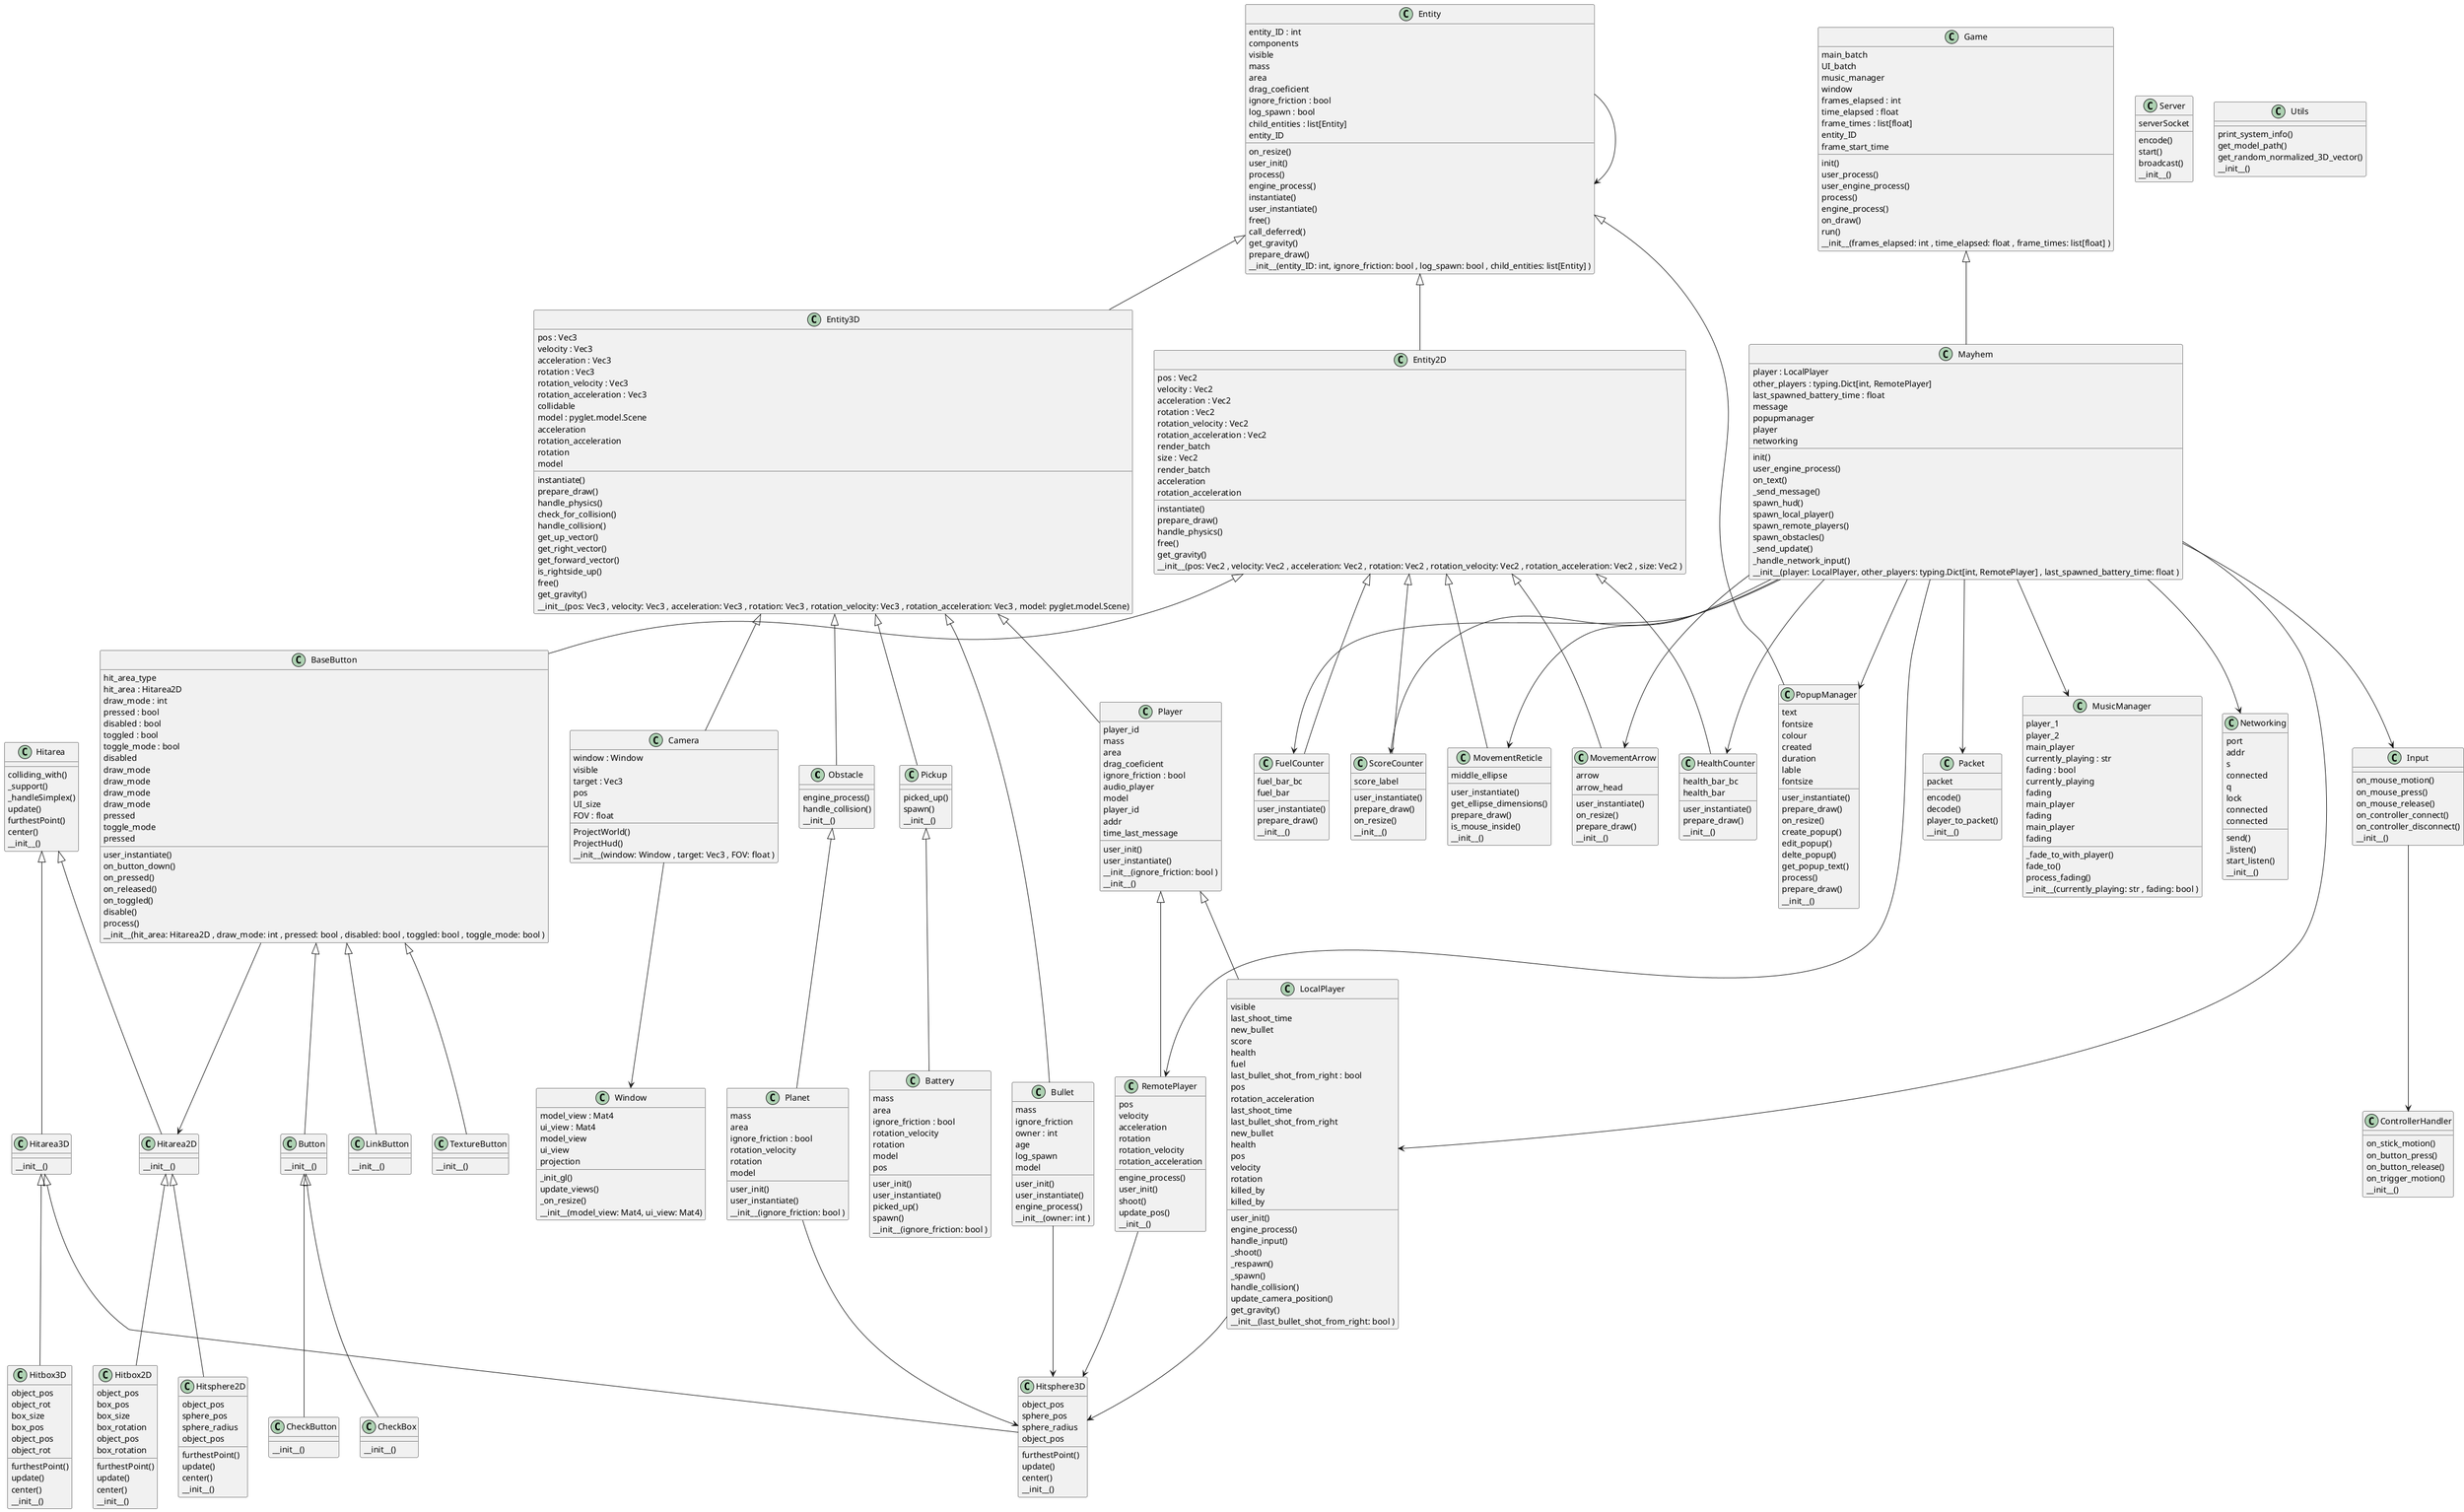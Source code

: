 @startuml
class Obstacle {
    engine_process()
    handle_collision()
        __init__()
}
Entity3D <|-- Obstacle

class Planet {
    user_init()
    user_instantiate()
        mass
    area
    ignore_friction : bool 
    rotation_velocity
    rotation
    model
    __init__(ignore_friction: bool )
}
Obstacle <|-- Planet

class Pickup {
    picked_up()
    spawn()
        __init__()
}
Entity3D <|-- Pickup

class Battery {
    user_init()
    user_instantiate()
    picked_up()
    spawn()
        mass
    area
    ignore_friction : bool 
    rotation_velocity
    rotation
    model
    pos
    __init__(ignore_friction: bool )
}
Pickup <|-- Battery

class Player {
    user_init()
    user_instantiate()
        player_id
    mass
    area
    drag_coeficient
    ignore_friction : bool 
    audio_player
    model
    __init__(ignore_friction: bool )
}
Entity3D <|-- Player

class LocalPlayer {
    user_init()
    engine_process()
    handle_input()
    _shoot()
    _respawn()
    _spawn()
    handle_collision()
    update_camera_position()
    get_gravity()
        visible
    last_shoot_time
    new_bullet
    score
    health
    fuel
    last_bullet_shot_from_right : bool 
    pos
    rotation_acceleration
    last_shoot_time
    last_bullet_shot_from_right
    new_bullet
    health
    pos
    velocity
    rotation
    killed_by
    killed_by
    __init__(last_bullet_shot_from_right: bool )
}
Player <|-- LocalPlayer

class RemotePlayer {
    engine_process()
    user_init()
    shoot()
    update_pos()
        pos
    velocity
    acceleration
    rotation
    rotation_velocity
    rotation_acceleration
    __init__()
}
Player <|-- RemotePlayer

class Bullet {
    user_init()
    user_instantiate()
    engine_process()
        mass
    ignore_friction
    owner : int 
    age
    log_spawn
    model
    __init__(owner: int )
}
Entity3D <|-- Bullet

class Mayhem {
    init()
    user_engine_process()
    on_text()
    _send_message()
    spawn_hud()
    spawn_local_player()
    spawn_remote_players()
    spawn_obstacles()
    _send_update()
    _handle_network_input()
        player : LocalPlayer
    other_players : typing.Dict[int, RemotePlayer] 
    last_spawned_battery_time : float 
    message
    popupmanager
    player
    networking
    __init__(player: LocalPlayer, other_players: typing.Dict[int, RemotePlayer] , last_spawned_battery_time: float )
}
Game <|-- Mayhem
Mayhem --> LocalPlayer
Mayhem --> RemotePlayer

class Packet {
    encode()
    decode()
    player_to_packet()
        packet
    __init__()
}

Mayhem --> Packet

class Server {
    encode()
    start()
    broadcast()
        serverSocket
    __init__()
}

class Player {
        player_id
    addr
    time_last_message
    __init__()
}

class Camera {
    ProjectWorld()
    ProjectHud()
        window : Window 
    visible
    target : Vec3 
    pos
    UI_size
    FOV : float 
    __init__(window: Window , target: Vec3 , FOV: float )
}
Entity3D <|-- Camera
Camera --> Window


class Entity {
    on_resize()
    user_init()
    process()
    engine_process()
    instantiate()
    user_instantiate()
    free()
    call_deferred()
    get_gravity()
    prepare_draw()
        entity_ID : int
    components
    visible
    mass
    area
    drag_coeficient
    ignore_friction : bool 
    log_spawn : bool 
    child_entities : list[Entity] 
    entity_ID
    __init__(entity_ID: int, ignore_friction: bool , log_spawn: bool , child_entities: list[Entity] )
}
Entity --> Entity

class Entity2D {
    instantiate()
    prepare_draw()
    handle_physics()
    free()
    get_gravity()
        pos : Vec2 
    velocity : Vec2 
    acceleration : Vec2 
    rotation : Vec2 
    rotation_velocity : Vec2 
    rotation_acceleration : Vec2 
    render_batch
    size : Vec2 
    render_batch
    acceleration
    rotation_acceleration
    __init__(pos: Vec2 , velocity: Vec2 , acceleration: Vec2 , rotation: Vec2 , rotation_velocity: Vec2 , rotation_acceleration: Vec2 , size: Vec2 )
}
Entity <|-- Entity2D

class Entity3D {
    instantiate()
    prepare_draw()
    handle_physics()
    check_for_collision()
    handle_collision()
    get_up_vector()
    get_right_vector()
    get_forward_vector()
    is_rightside_up()
    free()
    get_gravity()
        pos : Vec3 
    velocity : Vec3 
    acceleration : Vec3 
    rotation : Vec3 
    rotation_velocity : Vec3 
    rotation_acceleration : Vec3 
    collidable
    model : pyglet.model.Scene
    acceleration
    rotation_acceleration
    rotation
    model
    __init__(pos: Vec3 , velocity: Vec3 , acceleration: Vec3 , rotation: Vec3 , rotation_velocity: Vec3 , rotation_acceleration: Vec3 , model: pyglet.model.Scene)
}
Entity <|-- Entity3D

class Game {
    init()
    user_process()
    user_engine_process()
    process()
    engine_process()
    on_draw()
    run()
        main_batch
    UI_batch
    music_manager
    window
    frames_elapsed : int 
    time_elapsed : float 
    frame_times : list[float] 
    entity_ID
    frame_start_time
    __init__(frames_elapsed: int , time_elapsed: float , frame_times: list[float] )
}

class Input {
    on_mouse_motion()
    on_mouse_press()
    on_mouse_release()
    on_controller_connect()
    on_controller_disconnect()
        __init__()
}

Mayhem --> Input

class ControllerHandler {
    on_stick_motion()
    on_button_press()
    on_button_release()
    on_trigger_motion()
        __init__()
}

Input --> ControllerHandler

class MusicManager {
    _fade_to_with_player()
    fade_to()
    process_fading()
        player_1
    player_2
    main_player
    currently_playing : str 
    fading : bool 
    currently_playing
    fading
    main_player
    fading
    main_player
    fading
    __init__(currently_playing: str , fading: bool )
}

Mayhem --> MusicManager

class Window {
    _init_gl()
    update_views()
    _on_resize()
        model_view : Mat4
    ui_view : Mat4
    model_view
    ui_view
    projection
    __init__(model_view: Mat4, ui_view: Mat4)
}


class BaseButton {
    user_instantiate()
    on_button_down()
    on_pressed()
    on_released()
    on_toggled()
    disable()
    process()
        hit_area_type
    hit_area : Hitarea2D 
    draw_mode : int 
    pressed : bool 
    disabled : bool 
    toggled : bool 
    toggle_mode : bool 
    disabled
    draw_mode
    draw_mode
    draw_mode
    draw_mode
    pressed
    toggle_mode
    pressed
    __init__(hit_area: Hitarea2D , draw_mode: int , pressed: bool , disabled: bool , toggled: bool , toggle_mode: bool )
}
Entity2D <|-- BaseButton
BaseButton --> Hitarea2D

class Button {
        __init__()
}
BaseButton <|-- Button
class CheckBox {
        __init__()
}
Button <|-- CheckBox
class CheckButton {
        __init__()
}
Button <|-- CheckButton
class LinkButton {
        __init__()
}
BaseButton <|-- LinkButton
class TextureButton {
        __init__()
}
BaseButton <|-- TextureButton

class Hitarea2D {
        __init__()
}
Hitarea <|-- Hitarea2D

class Hitbox2D {
    furthestPoint()
    update()
    center()
        object_pos
    box_pos
    box_size
    box_rotation
    object_pos
    box_rotation
    __init__()
}
Hitarea2D <|-- Hitbox2D
class Hitsphere2D {
    furthestPoint()
    update()
    center()
        object_pos
    sphere_pos
    sphere_radius
    object_pos
    __init__()
}
Hitarea2D <|-- Hitsphere2D

class Hitarea3D {
        __init__()
}
Hitarea <|-- Hitarea3D

class Hitbox3D {
    furthestPoint()
    update()
    center()
        object_pos
    object_rot
    box_size
    box_pos
    object_pos
    object_rot
    __init__()
}
Hitarea3D <|-- Hitbox3D

class Hitsphere3D {
    furthestPoint()
    update()
    center()
        object_pos
    sphere_pos
    sphere_radius
    object_pos
    __init__()
}
Hitarea3D <|-- Hitsphere3D

Planet --> Hitsphere3D
LocalPlayer --> Hitsphere3D
RemotePlayer --> Hitsphere3D
Bullet --> Hitsphere3D

class Hitarea {
    colliding_with()
    _support()
    _handleSimplex()
    update()
    furthestPoint()
    center()
        __init__()
}

class Networking {
    send()
    _listen()
    start_listen()
        port
    addr
    s
    connected
    q
    lock
    connected
    connected
    __init__()
}

Mayhem --> Networking

class Utils {
    print_system_info()
    get_model_path()
    get_random_normalized_3D_vector()
        __init__()
}

class ScoreCounter {
    user_instantiate()
    prepare_draw()
    on_resize()
        score_label
    __init__()
}
Entity2D <|-- ScoreCounter
Mayhem --> ScoreCounter

class PopupManager {
    user_instantiate()
    prepare_draw()
    on_resize()
    create_popup()
    edit_popup()
    delte_popup()
    get_popup_text()
    process()
    prepare_draw()
        text
    fontsize
    colour
    created
    duration
    lable
    fontsize
    __init__()
}
Entity <|-- PopupManager
Mayhem --> PopupManager

class MovementReticle {
    user_instantiate()
    get_ellipse_dimensions()
    prepare_draw()
    is_mouse_inside()
        middle_ellipse
    __init__()
}
Entity2D <|-- MovementReticle
Mayhem --> MovementReticle

class MovementArrow {
    user_instantiate()
    on_resize()
    prepare_draw()
        arrow
    arrow_head
    __init__()
}
Entity2D <|-- MovementArrow
Mayhem -->MovementArrow

class HealthCounter {
    user_instantiate()
    prepare_draw()
        health_bar_bc
    health_bar
    __init__()
}
Entity2D <|-- HealthCounter
Mayhem -->HealthCounter

class FuelCounter {
    user_instantiate()
    prepare_draw()
        fuel_bar_bc
    fuel_bar
    __init__()
}
Entity2D <|-- FuelCounter
Mayhem --> FuelCounter
@enduml
